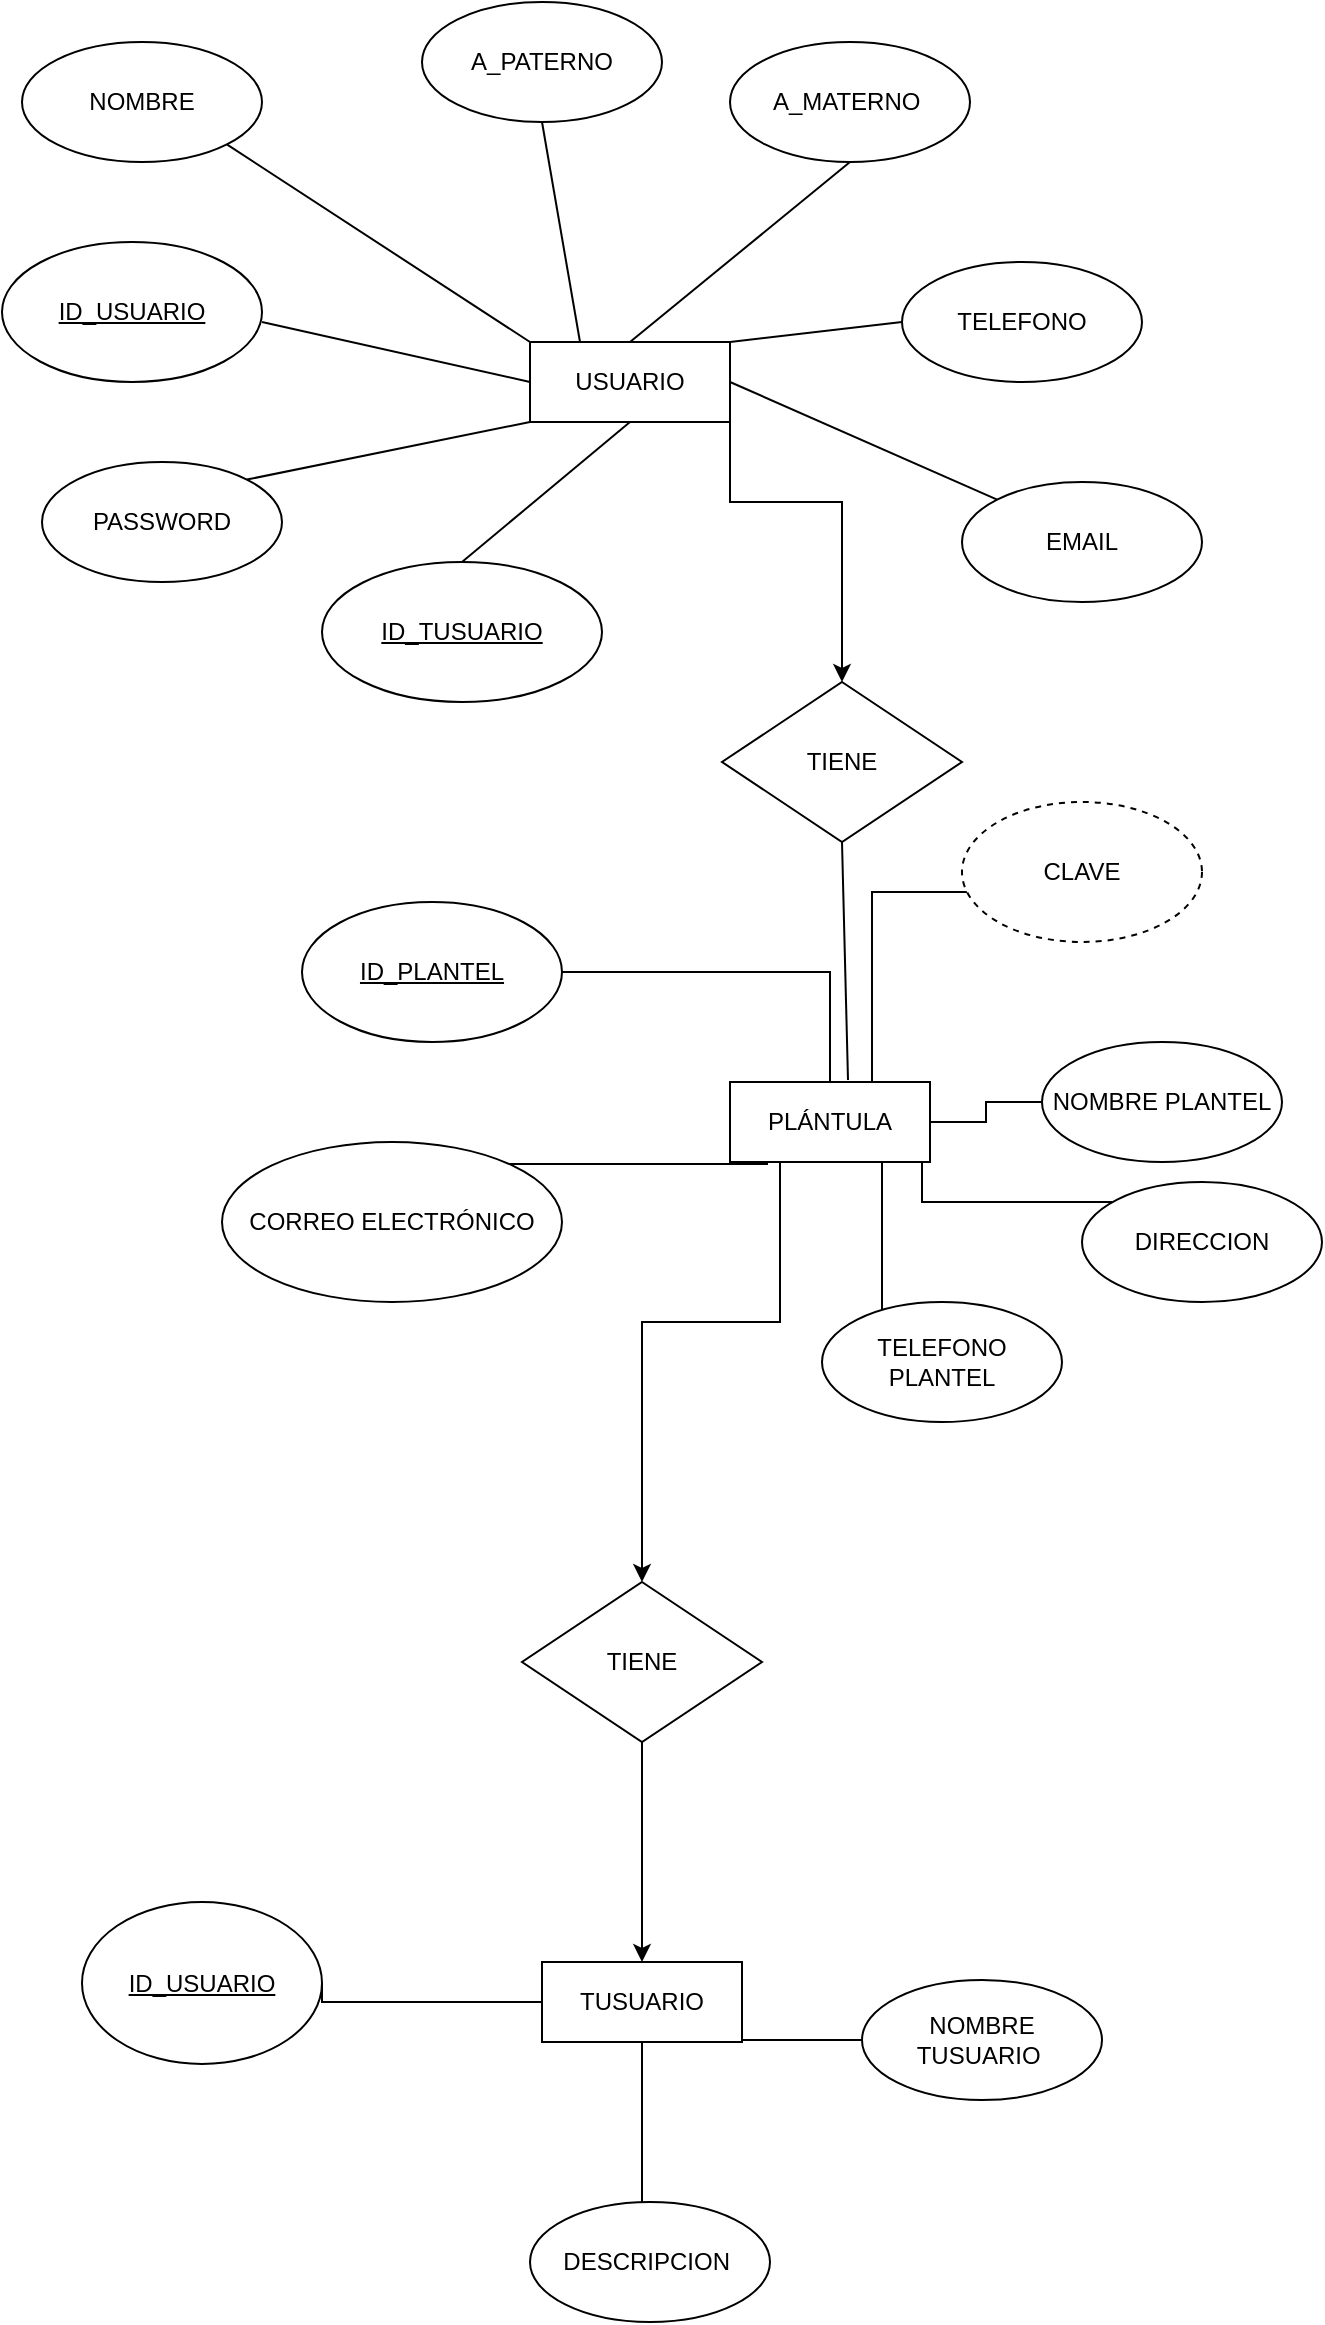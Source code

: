 <mxfile version="21.1.1" type="github">
  <diagram name="Página-1" id="gNtDF346uEmyUi0Mg3h4">
    <mxGraphModel dx="794" dy="740" grid="1" gridSize="10" guides="1" tooltips="1" connect="1" arrows="1" fold="1" page="1" pageScale="1" pageWidth="827" pageHeight="1169" math="0" shadow="0">
      <root>
        <mxCell id="0" />
        <mxCell id="1" parent="0" />
        <mxCell id="jxqndKd_5F6d7O8qvHT7-1" value="" style="edgeStyle=orthogonalEdgeStyle;rounded=0;orthogonalLoop=1;jettySize=auto;html=1;entryX=0.5;entryY=0;entryDx=0;entryDy=0;exitX=1;exitY=1;exitDx=0;exitDy=0;" edge="1" parent="1" source="jxqndKd_5F6d7O8qvHT7-2" target="jxqndKd_5F6d7O8qvHT7-36">
          <mxGeometry relative="1" as="geometry">
            <Array as="points">
              <mxPoint x="474" y="380" />
              <mxPoint x="530" y="380" />
            </Array>
          </mxGeometry>
        </mxCell>
        <mxCell id="jxqndKd_5F6d7O8qvHT7-2" value="USUARIO" style="whiteSpace=wrap;html=1;align=center;" vertex="1" parent="1">
          <mxGeometry x="374" y="300" width="100" height="40" as="geometry" />
        </mxCell>
        <mxCell id="jxqndKd_5F6d7O8qvHT7-3" value="A_MATERNO&amp;nbsp;" style="ellipse;whiteSpace=wrap;html=1;align=center;" vertex="1" parent="1">
          <mxGeometry x="474" y="150" width="120" height="60" as="geometry" />
        </mxCell>
        <mxCell id="jxqndKd_5F6d7O8qvHT7-4" value="A_PATERNO" style="ellipse;whiteSpace=wrap;html=1;align=center;" vertex="1" parent="1">
          <mxGeometry x="320" y="130" width="120" height="60" as="geometry" />
        </mxCell>
        <mxCell id="jxqndKd_5F6d7O8qvHT7-5" value="NOMBRE" style="ellipse;whiteSpace=wrap;html=1;align=center;" vertex="1" parent="1">
          <mxGeometry x="120" y="150" width="120" height="60" as="geometry" />
        </mxCell>
        <mxCell id="jxqndKd_5F6d7O8qvHT7-6" value="" style="endArrow=none;html=1;rounded=0;exitX=1;exitY=1;exitDx=0;exitDy=0;entryX=0;entryY=0;entryDx=0;entryDy=0;" edge="1" parent="1" source="jxqndKd_5F6d7O8qvHT7-5" target="jxqndKd_5F6d7O8qvHT7-2">
          <mxGeometry relative="1" as="geometry">
            <mxPoint x="264" y="300" as="sourcePoint" />
            <mxPoint x="424" y="300" as="targetPoint" />
          </mxGeometry>
        </mxCell>
        <mxCell id="jxqndKd_5F6d7O8qvHT7-7" value="" style="endArrow=none;html=1;rounded=0;exitX=0.5;exitY=1;exitDx=0;exitDy=0;entryX=0.25;entryY=0;entryDx=0;entryDy=0;" edge="1" parent="1" source="jxqndKd_5F6d7O8qvHT7-4" target="jxqndKd_5F6d7O8qvHT7-2">
          <mxGeometry relative="1" as="geometry">
            <mxPoint x="340" y="390" as="sourcePoint" />
            <mxPoint x="500" y="390" as="targetPoint" />
          </mxGeometry>
        </mxCell>
        <mxCell id="jxqndKd_5F6d7O8qvHT7-8" value="" style="endArrow=none;html=1;rounded=0;exitX=0.5;exitY=1;exitDx=0;exitDy=0;entryX=0.5;entryY=0;entryDx=0;entryDy=0;" edge="1" parent="1" source="jxqndKd_5F6d7O8qvHT7-3" target="jxqndKd_5F6d7O8qvHT7-2">
          <mxGeometry relative="1" as="geometry">
            <mxPoint x="560" y="320" as="sourcePoint" />
            <mxPoint x="500" y="390" as="targetPoint" />
          </mxGeometry>
        </mxCell>
        <mxCell id="jxqndKd_5F6d7O8qvHT7-9" value="EMAIL" style="ellipse;whiteSpace=wrap;html=1;align=center;" vertex="1" parent="1">
          <mxGeometry x="590" y="370" width="120" height="60" as="geometry" />
        </mxCell>
        <mxCell id="jxqndKd_5F6d7O8qvHT7-10" value="PASSWORD" style="ellipse;whiteSpace=wrap;html=1;align=center;" vertex="1" parent="1">
          <mxGeometry x="130" y="360" width="120" height="60" as="geometry" />
        </mxCell>
        <mxCell id="jxqndKd_5F6d7O8qvHT7-11" value="TELEFONO" style="ellipse;whiteSpace=wrap;html=1;align=center;" vertex="1" parent="1">
          <mxGeometry x="560" y="260" width="120" height="60" as="geometry" />
        </mxCell>
        <mxCell id="jxqndKd_5F6d7O8qvHT7-12" value="" style="endArrow=none;html=1;rounded=0;entryX=0;entryY=0.5;entryDx=0;entryDy=0;exitX=1;exitY=0;exitDx=0;exitDy=0;" edge="1" parent="1" source="jxqndKd_5F6d7O8qvHT7-2" target="jxqndKd_5F6d7O8qvHT7-11">
          <mxGeometry relative="1" as="geometry">
            <mxPoint x="470" y="390" as="sourcePoint" />
            <mxPoint x="500" y="390" as="targetPoint" />
          </mxGeometry>
        </mxCell>
        <mxCell id="jxqndKd_5F6d7O8qvHT7-13" value="" style="endArrow=none;html=1;rounded=0;entryX=0;entryY=0;entryDx=0;entryDy=0;exitX=1;exitY=0.5;exitDx=0;exitDy=0;" edge="1" parent="1" source="jxqndKd_5F6d7O8qvHT7-2" target="jxqndKd_5F6d7O8qvHT7-9">
          <mxGeometry relative="1" as="geometry">
            <mxPoint x="340" y="390" as="sourcePoint" />
            <mxPoint x="500" y="390" as="targetPoint" />
          </mxGeometry>
        </mxCell>
        <mxCell id="jxqndKd_5F6d7O8qvHT7-14" value="" style="endArrow=none;html=1;rounded=0;entryX=0.5;entryY=0;entryDx=0;entryDy=0;exitX=0.5;exitY=1;exitDx=0;exitDy=0;" edge="1" parent="1" source="jxqndKd_5F6d7O8qvHT7-2" target="jxqndKd_5F6d7O8qvHT7-40">
          <mxGeometry relative="1" as="geometry">
            <mxPoint x="340" y="390" as="sourcePoint" />
            <mxPoint x="320" y="390" as="targetPoint" />
          </mxGeometry>
        </mxCell>
        <mxCell id="jxqndKd_5F6d7O8qvHT7-15" value="" style="endArrow=none;html=1;rounded=0;exitX=1;exitY=0;exitDx=0;exitDy=0;entryX=0;entryY=1;entryDx=0;entryDy=0;" edge="1" parent="1" source="jxqndKd_5F6d7O8qvHT7-10" target="jxqndKd_5F6d7O8qvHT7-2">
          <mxGeometry relative="1" as="geometry">
            <mxPoint x="340" y="390" as="sourcePoint" />
            <mxPoint x="500" y="390" as="targetPoint" />
          </mxGeometry>
        </mxCell>
        <mxCell id="jxqndKd_5F6d7O8qvHT7-16" value="" style="edgeStyle=orthogonalEdgeStyle;rounded=0;orthogonalLoop=1;jettySize=auto;html=1;entryX=0.5;entryY=0;entryDx=0;entryDy=0;exitX=0.25;exitY=1;exitDx=0;exitDy=0;" edge="1" parent="1" source="jxqndKd_5F6d7O8qvHT7-17" target="jxqndKd_5F6d7O8qvHT7-35">
          <mxGeometry relative="1" as="geometry">
            <Array as="points">
              <mxPoint x="499" y="790" />
              <mxPoint x="430" y="790" />
            </Array>
          </mxGeometry>
        </mxCell>
        <mxCell id="jxqndKd_5F6d7O8qvHT7-17" value="&lt;font&gt;PLÁNTULA&lt;/font&gt;" style="whiteSpace=wrap;html=1;align=center;" vertex="1" parent="1">
          <mxGeometry x="474" y="670" width="100" height="40" as="geometry" />
        </mxCell>
        <mxCell id="jxqndKd_5F6d7O8qvHT7-18" value="" style="edgeStyle=orthogonalEdgeStyle;rounded=0;orthogonalLoop=1;jettySize=auto;html=1;entryX=0.19;entryY=1.025;entryDx=0;entryDy=0;entryPerimeter=0;endArrow=none;endFill=0;" edge="1" parent="1" source="jxqndKd_5F6d7O8qvHT7-19" target="jxqndKd_5F6d7O8qvHT7-17">
          <mxGeometry relative="1" as="geometry">
            <Array as="points">
              <mxPoint x="440" y="711" />
              <mxPoint x="440" y="711" />
            </Array>
          </mxGeometry>
        </mxCell>
        <mxCell id="jxqndKd_5F6d7O8qvHT7-19" value="CORREO ELECTRÓNICO" style="ellipse;whiteSpace=wrap;html=1;align=center;" vertex="1" parent="1">
          <mxGeometry x="220" y="700" width="170" height="80" as="geometry" />
        </mxCell>
        <mxCell id="jxqndKd_5F6d7O8qvHT7-20" value="" style="edgeStyle=orthogonalEdgeStyle;rounded=0;orthogonalLoop=1;jettySize=auto;html=1;endArrow=none;endFill=0;exitX=1;exitY=0.5;exitDx=0;exitDy=0;" edge="1" parent="1" source="jxqndKd_5F6d7O8qvHT7-41" target="jxqndKd_5F6d7O8qvHT7-17">
          <mxGeometry relative="1" as="geometry">
            <mxPoint x="400" y="625" as="sourcePoint" />
          </mxGeometry>
        </mxCell>
        <mxCell id="jxqndKd_5F6d7O8qvHT7-21" value="" style="edgeStyle=orthogonalEdgeStyle;rounded=0;orthogonalLoop=1;jettySize=auto;html=1;endArrow=none;endFill=0;" edge="1" parent="1" source="jxqndKd_5F6d7O8qvHT7-22" target="jxqndKd_5F6d7O8qvHT7-17">
          <mxGeometry relative="1" as="geometry">
            <Array as="points">
              <mxPoint x="550" y="750" />
              <mxPoint x="550" y="750" />
            </Array>
          </mxGeometry>
        </mxCell>
        <mxCell id="jxqndKd_5F6d7O8qvHT7-22" value="TELEFONO PLANTEL" style="ellipse;whiteSpace=wrap;html=1;align=center;" vertex="1" parent="1">
          <mxGeometry x="520" y="780" width="120" height="60" as="geometry" />
        </mxCell>
        <mxCell id="jxqndKd_5F6d7O8qvHT7-23" style="edgeStyle=orthogonalEdgeStyle;rounded=0;orthogonalLoop=1;jettySize=auto;html=1;entryX=1;entryY=0.5;entryDx=0;entryDy=0;startArrow=none;startFill=0;endArrow=none;endFill=0;" edge="1" parent="1" source="jxqndKd_5F6d7O8qvHT7-24" target="jxqndKd_5F6d7O8qvHT7-17">
          <mxGeometry relative="1" as="geometry">
            <mxPoint x="560" y="610" as="targetPoint" />
          </mxGeometry>
        </mxCell>
        <mxCell id="jxqndKd_5F6d7O8qvHT7-24" value="NOMBRE PLANTEL" style="ellipse;whiteSpace=wrap;html=1;align=center;" vertex="1" parent="1">
          <mxGeometry x="630" y="650" width="120" height="60" as="geometry" />
        </mxCell>
        <mxCell id="jxqndKd_5F6d7O8qvHT7-25" value="" style="edgeStyle=orthogonalEdgeStyle;rounded=0;orthogonalLoop=1;jettySize=auto;html=1;entryX=1;entryY=1;entryDx=0;entryDy=0;endArrow=none;endFill=0;" edge="1" parent="1" source="jxqndKd_5F6d7O8qvHT7-26" target="jxqndKd_5F6d7O8qvHT7-17">
          <mxGeometry relative="1" as="geometry">
            <Array as="points">
              <mxPoint x="570" y="730" />
            </Array>
          </mxGeometry>
        </mxCell>
        <mxCell id="jxqndKd_5F6d7O8qvHT7-26" value="DIRECCION" style="ellipse;whiteSpace=wrap;html=1;align=center;" vertex="1" parent="1">
          <mxGeometry x="650" y="720" width="120" height="60" as="geometry" />
        </mxCell>
        <mxCell id="jxqndKd_5F6d7O8qvHT7-27" value="" style="edgeStyle=orthogonalEdgeStyle;rounded=0;orthogonalLoop=1;jettySize=auto;html=1;entryX=0.75;entryY=0;entryDx=0;entryDy=0;endArrow=none;endFill=0;" edge="1" parent="1" source="jxqndKd_5F6d7O8qvHT7-28" target="jxqndKd_5F6d7O8qvHT7-17">
          <mxGeometry relative="1" as="geometry">
            <Array as="points">
              <mxPoint x="545" y="575" />
            </Array>
          </mxGeometry>
        </mxCell>
        <mxCell id="jxqndKd_5F6d7O8qvHT7-28" value="CLAVE" style="ellipse;whiteSpace=wrap;html=1;align=center;dashed=1;" vertex="1" parent="1">
          <mxGeometry x="590" y="530" width="120" height="70" as="geometry" />
        </mxCell>
        <mxCell id="jxqndKd_5F6d7O8qvHT7-29" value="TUSUARIO" style="whiteSpace=wrap;html=1;align=center;" vertex="1" parent="1">
          <mxGeometry x="380" y="1110" width="100" height="40" as="geometry" />
        </mxCell>
        <mxCell id="jxqndKd_5F6d7O8qvHT7-30" value="" style="edgeStyle=orthogonalEdgeStyle;rounded=0;orthogonalLoop=1;jettySize=auto;html=1;endArrow=none;endFill=0;entryX=0.5;entryY=1;entryDx=0;entryDy=0;" edge="1" parent="1" source="jxqndKd_5F6d7O8qvHT7-31" target="jxqndKd_5F6d7O8qvHT7-29">
          <mxGeometry relative="1" as="geometry">
            <Array as="points">
              <mxPoint x="430" y="1200" />
              <mxPoint x="430" y="1200" />
            </Array>
          </mxGeometry>
        </mxCell>
        <mxCell id="jxqndKd_5F6d7O8qvHT7-31" value="DESCRIPCION&amp;nbsp;" style="ellipse;whiteSpace=wrap;html=1;align=center;" vertex="1" parent="1">
          <mxGeometry x="374" y="1230" width="120" height="60" as="geometry" />
        </mxCell>
        <mxCell id="jxqndKd_5F6d7O8qvHT7-32" value="" style="edgeStyle=orthogonalEdgeStyle;rounded=0;orthogonalLoop=1;jettySize=auto;html=1;endArrow=none;endFill=0;" edge="1" parent="1" source="jxqndKd_5F6d7O8qvHT7-33" target="jxqndKd_5F6d7O8qvHT7-29">
          <mxGeometry relative="1" as="geometry">
            <Array as="points">
              <mxPoint x="560" y="1140" />
              <mxPoint x="560" y="1140" />
            </Array>
          </mxGeometry>
        </mxCell>
        <mxCell id="jxqndKd_5F6d7O8qvHT7-33" value="NOMBRE TUSUARIO&amp;nbsp;" style="ellipse;whiteSpace=wrap;html=1;align=center;" vertex="1" parent="1">
          <mxGeometry x="540" y="1119" width="120" height="60" as="geometry" />
        </mxCell>
        <mxCell id="jxqndKd_5F6d7O8qvHT7-34" value="" style="edgeStyle=orthogonalEdgeStyle;rounded=0;orthogonalLoop=1;jettySize=auto;html=1;" edge="1" parent="1" source="jxqndKd_5F6d7O8qvHT7-35" target="jxqndKd_5F6d7O8qvHT7-29">
          <mxGeometry relative="1" as="geometry" />
        </mxCell>
        <mxCell id="jxqndKd_5F6d7O8qvHT7-35" value="TIENE" style="shape=rhombus;perimeter=rhombusPerimeter;whiteSpace=wrap;html=1;align=center;" vertex="1" parent="1">
          <mxGeometry x="370" y="920" width="120" height="80" as="geometry" />
        </mxCell>
        <mxCell id="jxqndKd_5F6d7O8qvHT7-36" value="TIENE" style="shape=rhombus;perimeter=rhombusPerimeter;whiteSpace=wrap;html=1;align=center;" vertex="1" parent="1">
          <mxGeometry x="470" y="470" width="120" height="80" as="geometry" />
        </mxCell>
        <mxCell id="jxqndKd_5F6d7O8qvHT7-37" value="" style="endArrow=none;html=1;rounded=0;entryX=0.5;entryY=1;entryDx=0;entryDy=0;exitX=0.59;exitY=-0.025;exitDx=0;exitDy=0;exitPerimeter=0;" edge="1" parent="1" source="jxqndKd_5F6d7O8qvHT7-17" target="jxqndKd_5F6d7O8qvHT7-36">
          <mxGeometry relative="1" as="geometry">
            <mxPoint x="340" y="600" as="sourcePoint" />
            <mxPoint x="500" y="600" as="targetPoint" />
          </mxGeometry>
        </mxCell>
        <mxCell id="jxqndKd_5F6d7O8qvHT7-38" value="" style="endArrow=none;html=1;rounded=0;exitX=1;exitY=0.5;exitDx=0;exitDy=0;entryX=0;entryY=0.5;entryDx=0;entryDy=0;" edge="1" parent="1" target="jxqndKd_5F6d7O8qvHT7-2">
          <mxGeometry relative="1" as="geometry">
            <mxPoint x="240" y="290" as="sourcePoint" />
            <mxPoint x="500" y="490" as="targetPoint" />
          </mxGeometry>
        </mxCell>
        <mxCell id="jxqndKd_5F6d7O8qvHT7-39" value="ID_USUARIO" style="ellipse;whiteSpace=wrap;html=1;align=center;fontStyle=4;" vertex="1" parent="1">
          <mxGeometry x="110" y="250" width="130" height="70" as="geometry" />
        </mxCell>
        <mxCell id="jxqndKd_5F6d7O8qvHT7-40" value="ID_TUSUARIO" style="ellipse;whiteSpace=wrap;html=1;align=center;fontStyle=4;" vertex="1" parent="1">
          <mxGeometry x="270" y="410" width="140" height="70" as="geometry" />
        </mxCell>
        <mxCell id="jxqndKd_5F6d7O8qvHT7-41" value="ID_PLANTEL" style="ellipse;whiteSpace=wrap;html=1;align=center;fontStyle=4;" vertex="1" parent="1">
          <mxGeometry x="260" y="580" width="130" height="70" as="geometry" />
        </mxCell>
        <mxCell id="jxqndKd_5F6d7O8qvHT7-42" value="" style="edgeStyle=orthogonalEdgeStyle;rounded=0;orthogonalLoop=1;jettySize=auto;html=1;exitX=1;exitY=0.5;exitDx=0;exitDy=0;endArrow=none;endFill=0;" edge="1" parent="1" source="jxqndKd_5F6d7O8qvHT7-43" target="jxqndKd_5F6d7O8qvHT7-29">
          <mxGeometry relative="1" as="geometry">
            <Array as="points">
              <mxPoint x="270" y="1130" />
            </Array>
          </mxGeometry>
        </mxCell>
        <mxCell id="jxqndKd_5F6d7O8qvHT7-43" value="ID_USUARIO" style="ellipse;whiteSpace=wrap;html=1;align=center;fontStyle=4;" vertex="1" parent="1">
          <mxGeometry x="150" y="1080" width="120" height="81" as="geometry" />
        </mxCell>
      </root>
    </mxGraphModel>
  </diagram>
</mxfile>
